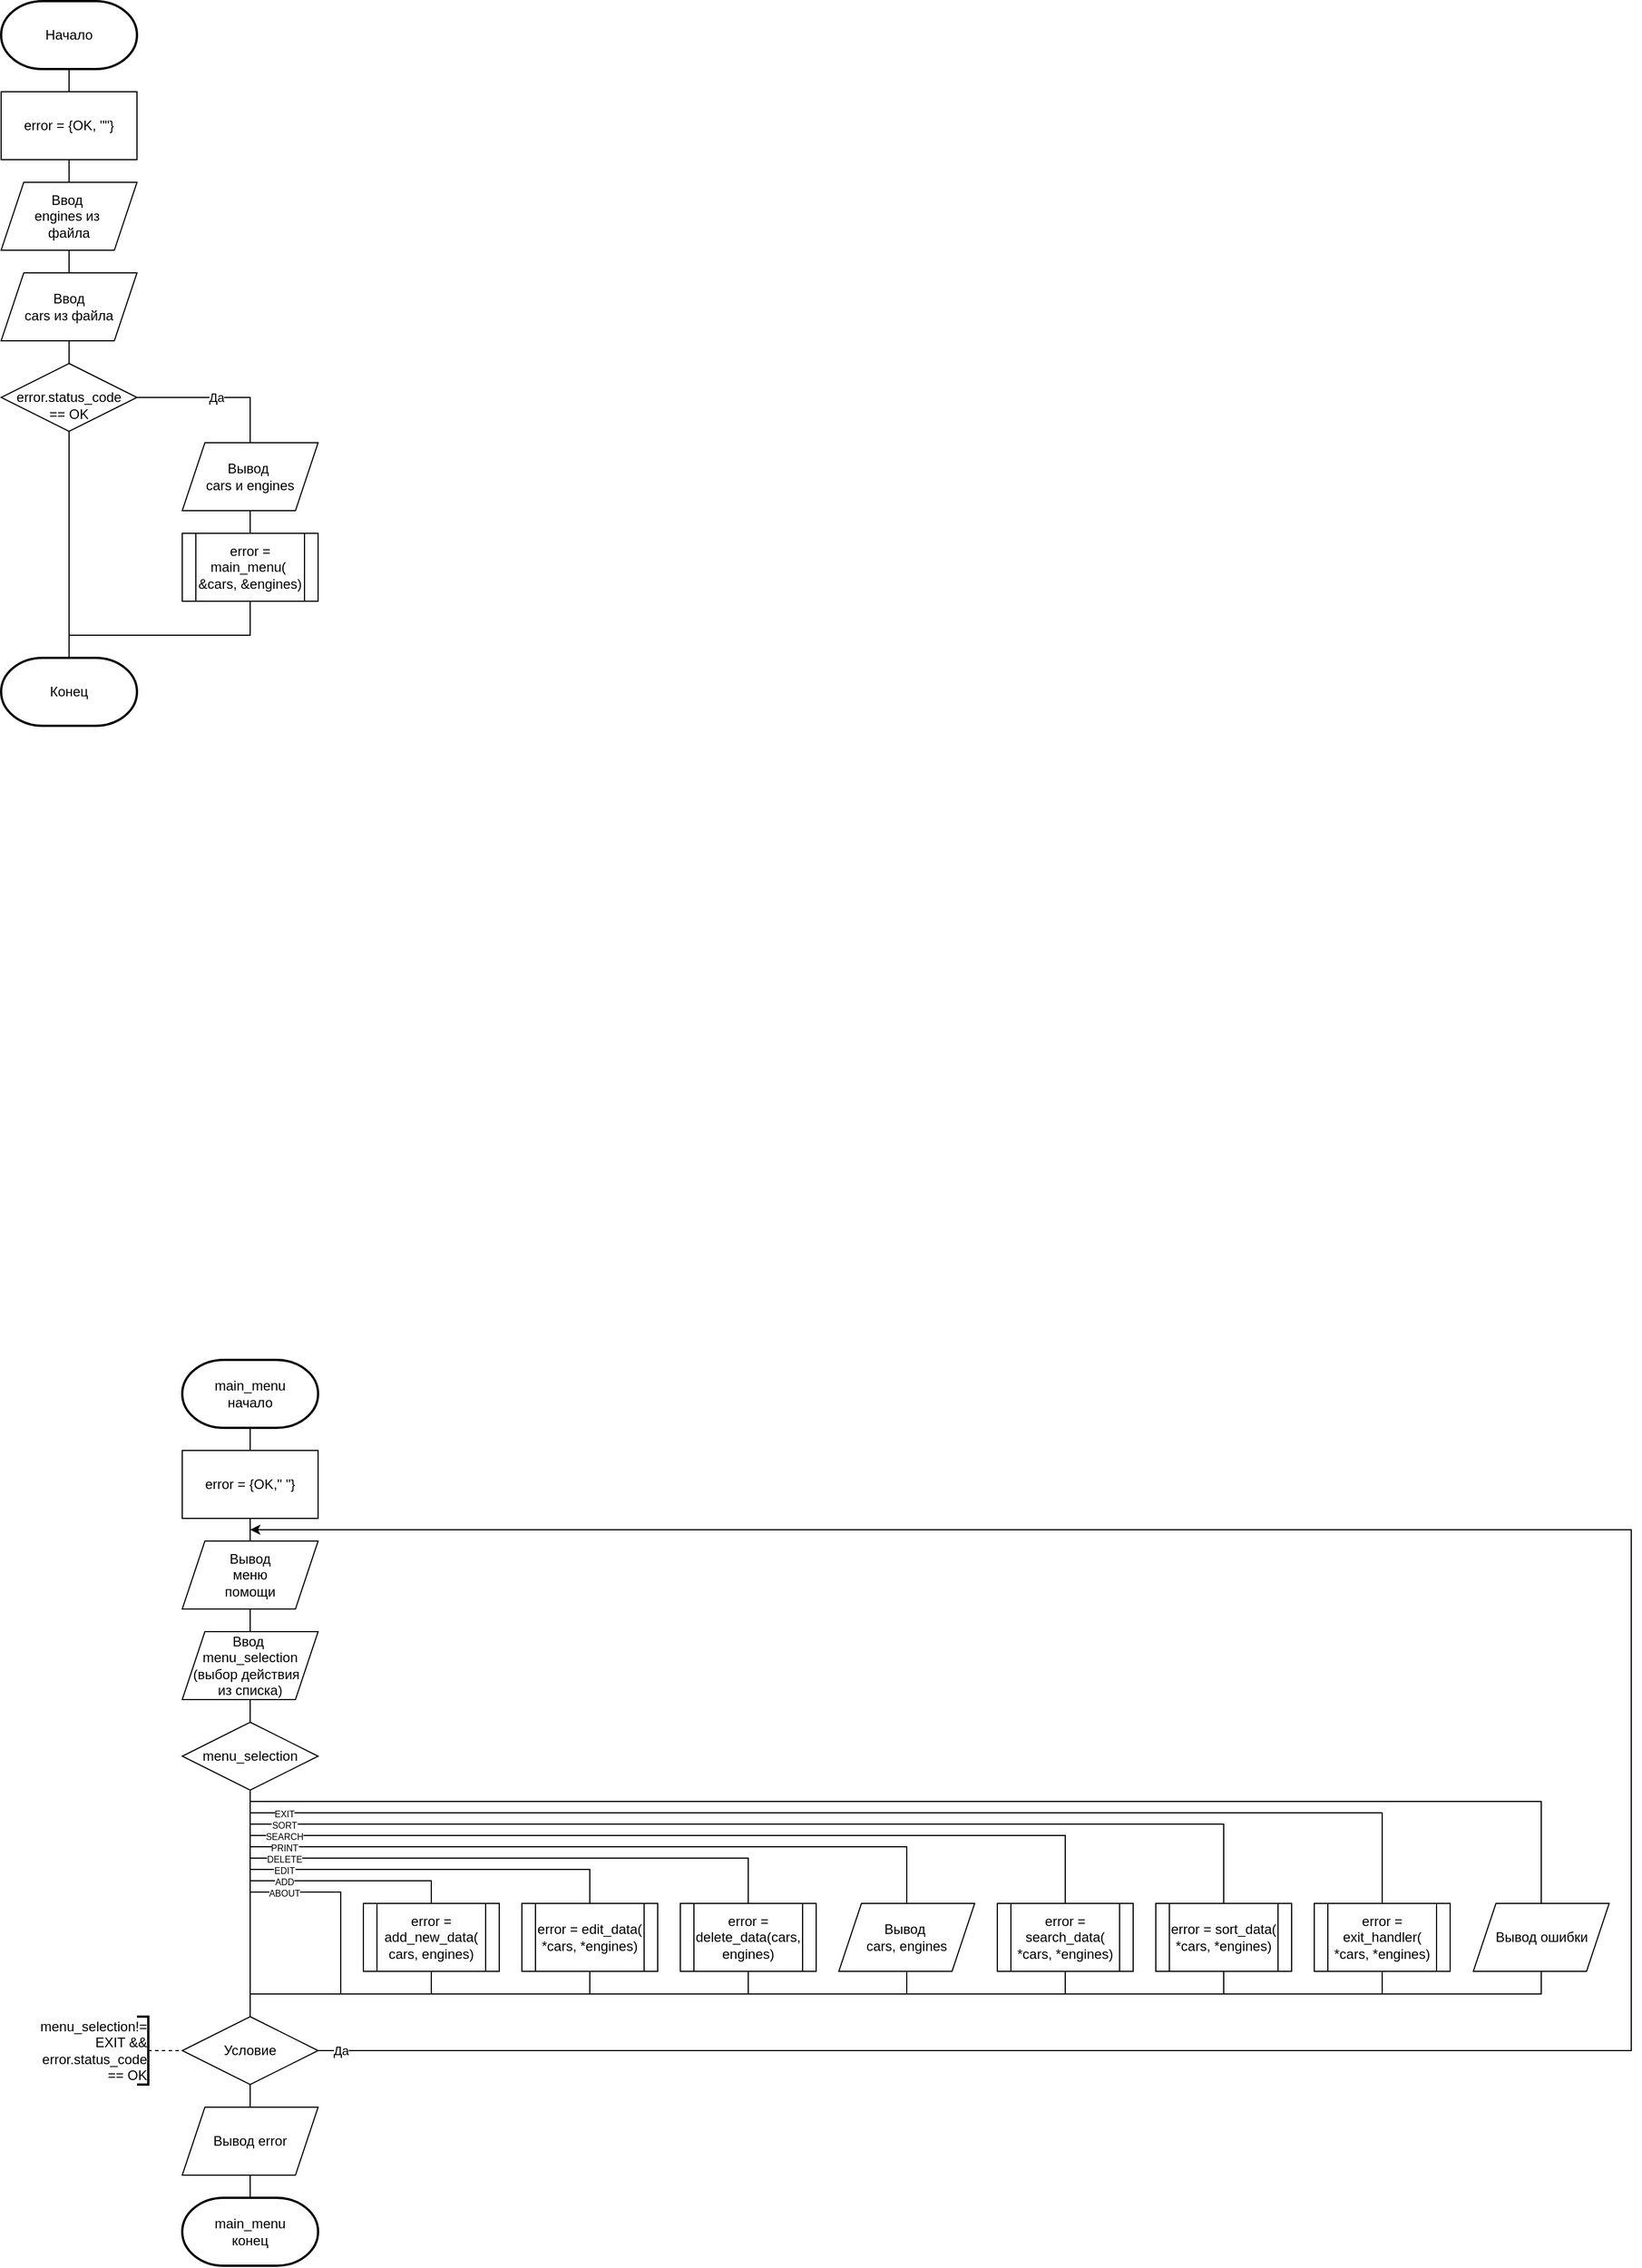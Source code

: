 <mxfile version="21.3.7" type="device">
  <diagram name="Страница 1" id="eczT8ZOic_N27SQ7KLjD">
    <mxGraphModel dx="1694" dy="964" grid="0" gridSize="10" guides="1" tooltips="1" connect="1" arrows="1" fold="1" page="0" pageScale="1" pageWidth="827" pageHeight="1169" math="0" shadow="0">
      <root>
        <mxCell id="0" />
        <mxCell id="1" parent="0" />
        <mxCell id="o0toH3FBeBLkS_F7yODT-1" value="Начало" style="strokeWidth=2;html=1;shape=mxgraph.flowchart.terminator;whiteSpace=wrap;" parent="1" vertex="1">
          <mxGeometry x="40" y="40" width="120" height="60" as="geometry" />
        </mxCell>
        <mxCell id="o0toH3FBeBLkS_F7yODT-2" value="" style="endArrow=none;html=1;rounded=0;edgeStyle=orthogonalEdgeStyle;entryX=0.5;entryY=1;entryDx=0;entryDy=0;entryPerimeter=0;exitX=0.5;exitY=0;exitDx=0;exitDy=0;" parent="1" source="o0toH3FBeBLkS_F7yODT-3" target="o0toH3FBeBLkS_F7yODT-1" edge="1">
          <mxGeometry width="50" height="50" relative="1" as="geometry">
            <mxPoint x="100" y="120" as="sourcePoint" />
            <mxPoint x="100" y="120" as="targetPoint" />
            <Array as="points" />
          </mxGeometry>
        </mxCell>
        <mxCell id="o0toH3FBeBLkS_F7yODT-3" value="error = {OK, &quot;&quot;}" style="rounded=0;whiteSpace=wrap;html=1;" parent="1" vertex="1">
          <mxGeometry x="40" y="120" width="120" height="60" as="geometry" />
        </mxCell>
        <mxCell id="o0toH3FBeBLkS_F7yODT-9" value="" style="endArrow=none;html=1;rounded=0;edgeStyle=orthogonalEdgeStyle;entryX=0.5;entryY=1;entryDx=0;entryDy=0;exitX=0.5;exitY=0;exitDx=0;exitDy=0;" parent="1" source="tT68EpgfivtJY7b6edRL-2" target="tT68EpgfivtJY7b6edRL-1" edge="1">
          <mxGeometry width="50" height="50" relative="1" as="geometry">
            <mxPoint x="100" y="280" as="sourcePoint" />
            <mxPoint x="260" y="340" as="targetPoint" />
            <Array as="points" />
          </mxGeometry>
        </mxCell>
        <mxCell id="o0toH3FBeBLkS_F7yODT-14" value="" style="endArrow=none;html=1;rounded=0;edgeStyle=orthogonalEdgeStyle;entryX=0.5;entryY=1;entryDx=0;entryDy=0;exitX=0.5;exitY=0;exitDx=0;exitDy=0;" parent="1" source="o0toH3FBeBLkS_F7yODT-20" target="tT68EpgfivtJY7b6edRL-2" edge="1">
          <mxGeometry width="50" height="50" relative="1" as="geometry">
            <mxPoint x="100" y="360" as="sourcePoint" />
            <mxPoint x="260" y="320" as="targetPoint" />
            <Array as="points">
              <mxPoint x="100" y="330" />
            </Array>
          </mxGeometry>
        </mxCell>
        <mxCell id="o0toH3FBeBLkS_F7yODT-20" value="&lt;br style=&quot;border-color: var(--border-color);&quot;&gt;error.status_code&lt;br style=&quot;border-color: var(--border-color);&quot;&gt;== OK" style="rhombus;whiteSpace=wrap;html=1;" parent="1" vertex="1">
          <mxGeometry x="40" y="360" width="120" height="60" as="geometry" />
        </mxCell>
        <mxCell id="o0toH3FBeBLkS_F7yODT-21" value="" style="endArrow=none;html=1;rounded=0;edgeStyle=orthogonalEdgeStyle;entryX=0.5;entryY=1;entryDx=0;entryDy=0;exitX=0.5;exitY=0;exitDx=0;exitDy=0;exitPerimeter=0;" parent="1" source="o0toH3FBeBLkS_F7yODT-27" target="o0toH3FBeBLkS_F7yODT-20" edge="1">
          <mxGeometry width="50" height="50" relative="1" as="geometry">
            <mxPoint x="100" y="440" as="sourcePoint" />
            <mxPoint x="140" y="460" as="targetPoint" />
            <Array as="points" />
          </mxGeometry>
        </mxCell>
        <mxCell id="o0toH3FBeBLkS_F7yODT-22" value="Да" style="endArrow=none;html=1;rounded=0;edgeStyle=orthogonalEdgeStyle;entryX=1;entryY=0.5;entryDx=0;entryDy=0;exitX=0.5;exitY=0;exitDx=0;exitDy=0;" parent="1" source="tT68EpgfivtJY7b6edRL-3" target="o0toH3FBeBLkS_F7yODT-20" edge="1">
          <mxGeometry width="50" height="50" relative="1" as="geometry">
            <mxPoint x="420" y="440" as="sourcePoint" />
            <mxPoint x="240" y="420" as="targetPoint" />
            <Array as="points">
              <mxPoint x="260" y="390" />
            </Array>
          </mxGeometry>
        </mxCell>
        <mxCell id="o0toH3FBeBLkS_F7yODT-24" value="" style="endArrow=none;html=1;rounded=0;edgeStyle=orthogonalEdgeStyle;entryX=0.5;entryY=1;entryDx=0;entryDy=0;exitX=0.5;exitY=0;exitDx=0;exitDy=0;" parent="1" source="o0toH3FBeBLkS_F7yODT-25" target="tT68EpgfivtJY7b6edRL-3" edge="1">
          <mxGeometry width="50" height="50" relative="1" as="geometry">
            <mxPoint x="260" y="510" as="sourcePoint" />
            <mxPoint x="260" y="490" as="targetPoint" />
            <Array as="points" />
          </mxGeometry>
        </mxCell>
        <mxCell id="o0toH3FBeBLkS_F7yODT-25" value="error = main_menu(&amp;nbsp;&lt;br style=&quot;border-color: var(--border-color); text-align: right;&quot;&gt;&lt;span style=&quot;text-align: right;&quot;&gt;&amp;amp;cars, &amp;amp;engines)&lt;/span&gt;" style="shape=process;whiteSpace=wrap;html=1;backgroundOutline=1;" parent="1" vertex="1">
          <mxGeometry x="200" y="510" width="120" height="60" as="geometry" />
        </mxCell>
        <mxCell id="o0toH3FBeBLkS_F7yODT-26" value="" style="endArrow=none;html=1;rounded=0;edgeStyle=orthogonalEdgeStyle;entryX=0.5;entryY=1;entryDx=0;entryDy=0;exitX=0.5;exitY=0;exitDx=0;exitDy=0;exitPerimeter=0;" parent="1" source="o0toH3FBeBLkS_F7yODT-27" target="o0toH3FBeBLkS_F7yODT-25" edge="1">
          <mxGeometry width="50" height="50" relative="1" as="geometry">
            <mxPoint x="260" y="600" as="sourcePoint" />
            <mxPoint x="270" y="590" as="targetPoint" />
            <Array as="points">
              <mxPoint x="100" y="600" />
              <mxPoint x="260" y="600" />
            </Array>
          </mxGeometry>
        </mxCell>
        <mxCell id="o0toH3FBeBLkS_F7yODT-27" value="Конец" style="strokeWidth=2;html=1;shape=mxgraph.flowchart.terminator;whiteSpace=wrap;" parent="1" vertex="1">
          <mxGeometry x="40" y="620" width="120" height="60" as="geometry" />
        </mxCell>
        <mxCell id="o0toH3FBeBLkS_F7yODT-39" value="main_menu&lt;br&gt;начало" style="strokeWidth=2;html=1;shape=mxgraph.flowchart.terminator;whiteSpace=wrap;" parent="1" vertex="1">
          <mxGeometry x="200" y="1240" width="120" height="60" as="geometry" />
        </mxCell>
        <mxCell id="o0toH3FBeBLkS_F7yODT-40" value="" style="endArrow=none;html=1;rounded=0;edgeStyle=orthogonalEdgeStyle;entryX=0.5;entryY=1;entryDx=0;entryDy=0;entryPerimeter=0;exitX=0.5;exitY=0;exitDx=0;exitDy=0;" parent="1" source="o0toH3FBeBLkS_F7yODT-41" target="o0toH3FBeBLkS_F7yODT-39" edge="1">
          <mxGeometry width="50" height="50" relative="1" as="geometry">
            <mxPoint x="260" y="1320" as="sourcePoint" />
            <mxPoint x="260" y="1320" as="targetPoint" />
            <Array as="points" />
          </mxGeometry>
        </mxCell>
        <mxCell id="o0toH3FBeBLkS_F7yODT-41" value="error = {OK,&quot; &quot;}" style="rounded=0;whiteSpace=wrap;html=1;" parent="1" vertex="1">
          <mxGeometry x="200" y="1320" width="120" height="60" as="geometry" />
        </mxCell>
        <mxCell id="o0toH3FBeBLkS_F7yODT-42" value="" style="endArrow=none;html=1;rounded=0;edgeStyle=orthogonalEdgeStyle;entryX=0.5;entryY=1;entryDx=0;entryDy=0;exitX=0.5;exitY=0;exitDx=0;exitDy=0;" parent="1" source="1FV48D-tviv1m5VT_ewc-2" target="o0toH3FBeBLkS_F7yODT-41" edge="1">
          <mxGeometry width="50" height="50" relative="1" as="geometry">
            <mxPoint x="260" y="1400" as="sourcePoint" />
            <mxPoint x="310" y="1410" as="targetPoint" />
            <Array as="points" />
          </mxGeometry>
        </mxCell>
        <mxCell id="o0toH3FBeBLkS_F7yODT-44" value="" style="endArrow=none;html=1;rounded=0;edgeStyle=orthogonalEdgeStyle;entryX=0.5;entryY=1;entryDx=0;entryDy=0;exitX=0.5;exitY=0;exitDx=0;exitDy=0;exitPerimeter=0;" parent="1" source="o0toH3FBeBLkS_F7yODT-45" target="1FV48D-tviv1m5VT_ewc-2" edge="1">
          <mxGeometry width="50" height="50" relative="1" as="geometry">
            <mxPoint x="260" y="1480" as="sourcePoint" />
            <mxPoint x="260" y="1460" as="targetPoint" />
            <Array as="points" />
          </mxGeometry>
        </mxCell>
        <mxCell id="o0toH3FBeBLkS_F7yODT-45" value="Ввод&amp;nbsp;&lt;br&gt;menu_selection&lt;br&gt;(выбор действия&amp;nbsp;&amp;nbsp;&lt;br&gt;из списка)" style="shape=parallelogram;perimeter=parallelogramPerimeter;whiteSpace=wrap;html=1;fixedSize=1;" parent="1" vertex="1">
          <mxGeometry x="200" y="1480" width="120" height="60" as="geometry" />
        </mxCell>
        <mxCell id="o0toH3FBeBLkS_F7yODT-46" value="" style="endArrow=none;html=1;rounded=0;edgeStyle=orthogonalEdgeStyle;entryX=0.5;entryY=1;entryDx=0;entryDy=0;" parent="1" target="o0toH3FBeBLkS_F7yODT-45" edge="1">
          <mxGeometry width="50" height="50" relative="1" as="geometry">
            <mxPoint x="260" y="1560" as="sourcePoint" />
            <mxPoint x="270" y="1630" as="targetPoint" />
            <Array as="points">
              <mxPoint x="260" y="1550" />
              <mxPoint x="260" y="1550" />
            </Array>
          </mxGeometry>
        </mxCell>
        <mxCell id="o0toH3FBeBLkS_F7yODT-47" value="menu_selection" style="rhombus;whiteSpace=wrap;html=1;" parent="1" vertex="1">
          <mxGeometry x="200" y="1560" width="120" height="60" as="geometry" />
        </mxCell>
        <mxCell id="o0toH3FBeBLkS_F7yODT-48" value="" style="endArrow=none;html=1;rounded=0;edgeStyle=orthogonalEdgeStyle;entryX=0.5;entryY=1;entryDx=0;entryDy=0;exitX=0.5;exitY=0;exitDx=0;exitDy=0;" parent="1" source="o0toH3FBeBLkS_F7yODT-80" target="o0toH3FBeBLkS_F7yODT-47" edge="1">
          <mxGeometry width="50" height="50" relative="1" as="geometry">
            <mxPoint x="260" y="1820" as="sourcePoint" />
            <mxPoint x="300" y="1660" as="targetPoint" />
            <Array as="points" />
          </mxGeometry>
        </mxCell>
        <mxCell id="o0toH3FBeBLkS_F7yODT-53" value="&lt;font style=&quot;font-size: 12px;&quot;&gt;error = add_new_data(&lt;br&gt;cars, engines)&lt;/font&gt;" style="shape=process;whiteSpace=wrap;html=1;backgroundOutline=1;" parent="1" vertex="1">
          <mxGeometry x="360" y="1720" width="120" height="60" as="geometry" />
        </mxCell>
        <mxCell id="o0toH3FBeBLkS_F7yODT-54" value="" style="endArrow=none;html=1;rounded=0;edgeStyle=orthogonalEdgeStyle;entryX=0.5;entryY=1;entryDx=0;entryDy=0;exitX=0.5;exitY=0;exitDx=0;exitDy=0;" parent="1" source="o0toH3FBeBLkS_F7yODT-80" target="o0toH3FBeBLkS_F7yODT-53" edge="1">
          <mxGeometry width="50" height="50" relative="1" as="geometry">
            <mxPoint x="260" y="1820" as="sourcePoint" />
            <mxPoint x="430" y="1790" as="targetPoint" />
            <Array as="points">
              <mxPoint x="260" y="1800" />
              <mxPoint x="420" y="1800" />
            </Array>
          </mxGeometry>
        </mxCell>
        <mxCell id="o0toH3FBeBLkS_F7yODT-55" value="&lt;font style=&quot;font-size: 8px;&quot;&gt;ABOUT&lt;/font&gt;" style="endArrow=none;html=1;rounded=0;edgeStyle=orthogonalEdgeStyle;entryX=0.5;entryY=1;entryDx=0;entryDy=0;exitX=0.5;exitY=0;exitDx=0;exitDy=0;" parent="1" source="o0toH3FBeBLkS_F7yODT-80" target="o0toH3FBeBLkS_F7yODT-47" edge="1">
          <mxGeometry x="0.333" width="50" height="50" relative="1" as="geometry">
            <mxPoint x="260" y="1820" as="sourcePoint" />
            <mxPoint x="320" y="1660" as="targetPoint" />
            <Array as="points">
              <mxPoint x="260" y="1800" />
              <mxPoint x="340" y="1800" />
              <mxPoint x="340" y="1710" />
              <mxPoint x="260" y="1710" />
            </Array>
            <mxPoint as="offset" />
          </mxGeometry>
        </mxCell>
        <mxCell id="o0toH3FBeBLkS_F7yODT-56" value="&lt;font style=&quot;font-size: 12px;&quot;&gt;error = edit_data(&lt;br style=&quot;border-color: var(--border-color);&quot;&gt;*cars, *engines)&lt;/font&gt;" style="shape=process;whiteSpace=wrap;html=1;backgroundOutline=1;" parent="1" vertex="1">
          <mxGeometry x="500" y="1720" width="120" height="60" as="geometry" />
        </mxCell>
        <mxCell id="o0toH3FBeBLkS_F7yODT-57" value="" style="endArrow=none;html=1;rounded=0;edgeStyle=orthogonalEdgeStyle;entryX=0.5;entryY=1;entryDx=0;entryDy=0;exitX=0.5;exitY=0;exitDx=0;exitDy=0;" parent="1" source="o0toH3FBeBLkS_F7yODT-80" target="o0toH3FBeBLkS_F7yODT-56" edge="1">
          <mxGeometry width="50" height="50" relative="1" as="geometry">
            <mxPoint x="260" y="1820" as="sourcePoint" />
            <mxPoint x="570" y="1790" as="targetPoint" />
            <Array as="points">
              <mxPoint x="260" y="1800" />
              <mxPoint x="560" y="1800" />
            </Array>
          </mxGeometry>
        </mxCell>
        <mxCell id="o0toH3FBeBLkS_F7yODT-58" value="&lt;font style=&quot;font-size: 12px;&quot;&gt;error = delete_data(cars, engines)&lt;/font&gt;" style="shape=process;whiteSpace=wrap;html=1;backgroundOutline=1;" parent="1" vertex="1">
          <mxGeometry x="640" y="1720" width="120" height="60" as="geometry" />
        </mxCell>
        <mxCell id="o0toH3FBeBLkS_F7yODT-59" value="" style="endArrow=none;html=1;rounded=0;edgeStyle=orthogonalEdgeStyle;entryX=0.5;entryY=1;entryDx=0;entryDy=0;exitX=0.5;exitY=0;exitDx=0;exitDy=0;" parent="1" source="o0toH3FBeBLkS_F7yODT-80" target="o0toH3FBeBLkS_F7yODT-58" edge="1">
          <mxGeometry width="50" height="50" relative="1" as="geometry">
            <mxPoint x="260" y="1820" as="sourcePoint" />
            <mxPoint x="710" y="1790" as="targetPoint" />
            <Array as="points">
              <mxPoint x="260" y="1800" />
              <mxPoint x="700" y="1800" />
            </Array>
          </mxGeometry>
        </mxCell>
        <mxCell id="o0toH3FBeBLkS_F7yODT-61" value="" style="endArrow=none;html=1;rounded=0;edgeStyle=orthogonalEdgeStyle;entryX=0.5;entryY=1;entryDx=0;entryDy=0;exitX=0.5;exitY=0;exitDx=0;exitDy=0;" parent="1" source="o0toH3FBeBLkS_F7yODT-80" target="tT68EpgfivtJY7b6edRL-4" edge="1">
          <mxGeometry width="50" height="50" relative="1" as="geometry">
            <mxPoint x="260" y="1820" as="sourcePoint" />
            <mxPoint x="840" y="1780" as="targetPoint" />
            <Array as="points">
              <mxPoint x="260" y="1800" />
              <mxPoint x="840" y="1800" />
            </Array>
          </mxGeometry>
        </mxCell>
        <mxCell id="o0toH3FBeBLkS_F7yODT-62" value="&lt;font style=&quot;font-size: 12px;&quot;&gt;error = search_data(&lt;br style=&quot;border-color: var(--border-color);&quot;&gt;*cars, *engines)&lt;/font&gt;" style="shape=process;whiteSpace=wrap;html=1;backgroundOutline=1;" parent="1" vertex="1">
          <mxGeometry x="920" y="1720" width="120" height="60" as="geometry" />
        </mxCell>
        <mxCell id="o0toH3FBeBLkS_F7yODT-63" value="" style="endArrow=none;html=1;rounded=0;edgeStyle=orthogonalEdgeStyle;entryX=0.5;entryY=1;entryDx=0;entryDy=0;exitX=0.5;exitY=0;exitDx=0;exitDy=0;" parent="1" source="o0toH3FBeBLkS_F7yODT-80" target="o0toH3FBeBLkS_F7yODT-62" edge="1">
          <mxGeometry width="50" height="50" relative="1" as="geometry">
            <mxPoint x="260" y="1820" as="sourcePoint" />
            <mxPoint x="990" y="1790" as="targetPoint" />
            <Array as="points">
              <mxPoint x="260" y="1800" />
              <mxPoint x="980" y="1800" />
            </Array>
          </mxGeometry>
        </mxCell>
        <mxCell id="o0toH3FBeBLkS_F7yODT-64" value="&lt;font style=&quot;font-size: 12px;&quot;&gt;error = sort_data(&lt;br style=&quot;border-color: var(--border-color);&quot;&gt;*cars, *engines)&lt;/font&gt;" style="shape=process;whiteSpace=wrap;html=1;backgroundOutline=1;" parent="1" vertex="1">
          <mxGeometry x="1060" y="1720" width="120" height="60" as="geometry" />
        </mxCell>
        <mxCell id="o0toH3FBeBLkS_F7yODT-65" value="" style="endArrow=none;html=1;rounded=0;edgeStyle=orthogonalEdgeStyle;entryX=0.5;entryY=1;entryDx=0;entryDy=0;exitX=0.5;exitY=0;exitDx=0;exitDy=0;" parent="1" source="o0toH3FBeBLkS_F7yODT-80" target="o0toH3FBeBLkS_F7yODT-64" edge="1">
          <mxGeometry width="50" height="50" relative="1" as="geometry">
            <mxPoint x="260" y="1820" as="sourcePoint" />
            <mxPoint x="1130" y="1790" as="targetPoint" />
            <Array as="points">
              <mxPoint x="260" y="1800" />
              <mxPoint x="1120" y="1800" />
            </Array>
          </mxGeometry>
        </mxCell>
        <mxCell id="o0toH3FBeBLkS_F7yODT-66" value="&lt;font style=&quot;font-size: 12px;&quot;&gt;error = exit_handler(&lt;br style=&quot;border-color: var(--border-color);&quot;&gt;*cars, *engines)&lt;/font&gt;" style="shape=process;whiteSpace=wrap;html=1;backgroundOutline=1;" parent="1" vertex="1">
          <mxGeometry x="1200" y="1720" width="120" height="60" as="geometry" />
        </mxCell>
        <mxCell id="o0toH3FBeBLkS_F7yODT-67" value="" style="endArrow=none;html=1;rounded=0;edgeStyle=orthogonalEdgeStyle;entryX=0.5;entryY=1;entryDx=0;entryDy=0;exitX=0.5;exitY=0;exitDx=0;exitDy=0;" parent="1" source="o0toH3FBeBLkS_F7yODT-80" target="o0toH3FBeBLkS_F7yODT-66" edge="1">
          <mxGeometry width="50" height="50" relative="1" as="geometry">
            <mxPoint x="260" y="1820" as="sourcePoint" />
            <mxPoint x="1270" y="1790" as="targetPoint" />
            <Array as="points">
              <mxPoint x="260" y="1800" />
              <mxPoint x="1260" y="1800" />
            </Array>
          </mxGeometry>
        </mxCell>
        <mxCell id="o0toH3FBeBLkS_F7yODT-68" value="&lt;font style=&quot;font-size: 12px;&quot;&gt;Вывод ошибки&lt;/font&gt;" style="shape=parallelogram;perimeter=parallelogramPerimeter;whiteSpace=wrap;html=1;fixedSize=1;" parent="1" vertex="1">
          <mxGeometry x="1340.5" y="1720" width="120" height="60" as="geometry" />
        </mxCell>
        <mxCell id="o0toH3FBeBLkS_F7yODT-69" value="" style="endArrow=none;html=1;rounded=0;edgeStyle=orthogonalEdgeStyle;entryX=0.5;entryY=1;entryDx=0;entryDy=0;exitX=0.5;exitY=0;exitDx=0;exitDy=0;" parent="1" source="o0toH3FBeBLkS_F7yODT-80" target="o0toH3FBeBLkS_F7yODT-68" edge="1">
          <mxGeometry width="50" height="50" relative="1" as="geometry">
            <mxPoint x="260" y="1820" as="sourcePoint" />
            <mxPoint x="1410.5" y="1870" as="targetPoint" />
            <Array as="points">
              <mxPoint x="260" y="1800" />
              <mxPoint x="1401" y="1800" />
            </Array>
          </mxGeometry>
        </mxCell>
        <mxCell id="o0toH3FBeBLkS_F7yODT-70" value="&lt;font style=&quot;font-size: 8px;&quot;&gt;ADD&lt;/font&gt;" style="endArrow=none;html=1;rounded=0;edgeStyle=orthogonalEdgeStyle;entryX=0.5;entryY=1;entryDx=0;entryDy=0;exitX=0.5;exitY=0;exitDx=0;exitDy=0;" parent="1" source="o0toH3FBeBLkS_F7yODT-53" target="o0toH3FBeBLkS_F7yODT-47" edge="1">
          <mxGeometry x="0.154" width="50" height="50" relative="1" as="geometry">
            <mxPoint x="560" y="1570" as="sourcePoint" />
            <mxPoint x="610" y="1520" as="targetPoint" />
            <Array as="points">
              <mxPoint x="420" y="1700" />
              <mxPoint x="260" y="1700" />
            </Array>
            <mxPoint as="offset" />
          </mxGeometry>
        </mxCell>
        <mxCell id="o0toH3FBeBLkS_F7yODT-71" value="&lt;font style=&quot;font-size: 8px;&quot;&gt;EDIT&lt;/font&gt;" style="endArrow=none;html=1;rounded=0;edgeStyle=orthogonalEdgeStyle;entryX=0.5;entryY=1;entryDx=0;entryDy=0;exitX=0.5;exitY=0;exitDx=0;exitDy=0;" parent="1" source="o0toH3FBeBLkS_F7yODT-56" target="o0toH3FBeBLkS_F7yODT-47" edge="1">
          <mxGeometry x="0.5" width="50" height="50" relative="1" as="geometry">
            <mxPoint x="550" y="1670" as="sourcePoint" />
            <mxPoint x="600" y="1620" as="targetPoint" />
            <Array as="points">
              <mxPoint x="560" y="1690" />
              <mxPoint x="260" y="1690" />
            </Array>
            <mxPoint as="offset" />
          </mxGeometry>
        </mxCell>
        <mxCell id="o0toH3FBeBLkS_F7yODT-72" value="&lt;font style=&quot;font-size: 8px;&quot;&gt;DELETE&lt;/font&gt;" style="endArrow=none;html=1;rounded=0;edgeStyle=orthogonalEdgeStyle;entryX=0.5;entryY=1;entryDx=0;entryDy=0;exitX=0.5;exitY=0;exitDx=0;exitDy=0;" parent="1" source="o0toH3FBeBLkS_F7yODT-58" target="o0toH3FBeBLkS_F7yODT-47" edge="1">
          <mxGeometry x="0.667" width="50" height="50" relative="1" as="geometry">
            <mxPoint x="620" y="1690" as="sourcePoint" />
            <mxPoint x="670" y="1640" as="targetPoint" />
            <Array as="points">
              <mxPoint x="700" y="1680" />
              <mxPoint x="260" y="1680" />
            </Array>
            <mxPoint as="offset" />
          </mxGeometry>
        </mxCell>
        <mxCell id="o0toH3FBeBLkS_F7yODT-73" value="" style="endArrow=none;html=1;rounded=0;edgeStyle=orthogonalEdgeStyle;exitX=0.5;exitY=0;exitDx=0;exitDy=0;entryX=0.5;entryY=1;entryDx=0;entryDy=0;" parent="1" source="o0toH3FBeBLkS_F7yODT-68" target="o0toH3FBeBLkS_F7yODT-47" edge="1">
          <mxGeometry width="50" height="50" relative="1" as="geometry">
            <mxPoint x="1080" y="1580" as="sourcePoint" />
            <mxPoint x="1130" y="1530" as="targetPoint" />
            <Array as="points">
              <mxPoint x="1401" y="1630" />
              <mxPoint x="260" y="1630" />
            </Array>
          </mxGeometry>
        </mxCell>
        <mxCell id="o0toH3FBeBLkS_F7yODT-74" value="&lt;font style=&quot;font-size: 8px;&quot;&gt;PRINT&lt;/font&gt;" style="endArrow=none;html=1;rounded=0;edgeStyle=orthogonalEdgeStyle;entryX=0.5;entryY=1;entryDx=0;entryDy=0;exitX=0.5;exitY=0;exitDx=0;exitDy=0;" parent="1" source="tT68EpgfivtJY7b6edRL-4" target="o0toH3FBeBLkS_F7yODT-47" edge="1">
          <mxGeometry x="0.765" width="50" height="50" relative="1" as="geometry">
            <mxPoint x="840" y="1720" as="sourcePoint" />
            <mxPoint x="710" y="1370" as="targetPoint" />
            <mxPoint as="offset" />
          </mxGeometry>
        </mxCell>
        <mxCell id="o0toH3FBeBLkS_F7yODT-75" value="&lt;font style=&quot;font-size: 8px;&quot;&gt;SEARCH&lt;/font&gt;" style="endArrow=none;html=1;rounded=0;edgeStyle=orthogonalEdgeStyle;entryX=0.5;entryY=1;entryDx=0;entryDy=0;exitX=0.5;exitY=0;exitDx=0;exitDy=0;" parent="1" source="o0toH3FBeBLkS_F7yODT-62" target="o0toH3FBeBLkS_F7yODT-47" edge="1">
          <mxGeometry x="0.829" width="50" height="50" relative="1" as="geometry">
            <mxPoint x="500" y="1480" as="sourcePoint" />
            <mxPoint x="550" y="1430" as="targetPoint" />
            <Array as="points">
              <mxPoint x="980" y="1660" />
              <mxPoint x="260" y="1660" />
            </Array>
            <mxPoint as="offset" />
          </mxGeometry>
        </mxCell>
        <mxCell id="o0toH3FBeBLkS_F7yODT-76" value="&lt;font style=&quot;font-size: 8px;&quot;&gt;SORT&lt;/font&gt;" style="endArrow=none;html=1;rounded=0;edgeStyle=orthogonalEdgeStyle;entryX=0.5;entryY=1;entryDx=0;entryDy=0;exitX=0.5;exitY=0;exitDx=0;exitDy=0;" parent="1" source="o0toH3FBeBLkS_F7yODT-64" target="o0toH3FBeBLkS_F7yODT-47" edge="1">
          <mxGeometry x="0.875" width="50" height="50" relative="1" as="geometry">
            <mxPoint x="580" y="1500" as="sourcePoint" />
            <mxPoint x="630" y="1450" as="targetPoint" />
            <Array as="points">
              <mxPoint x="1120" y="1650" />
              <mxPoint x="260" y="1650" />
            </Array>
            <mxPoint as="offset" />
          </mxGeometry>
        </mxCell>
        <mxCell id="o0toH3FBeBLkS_F7yODT-77" value="&lt;font style=&quot;font-size: 8px;&quot;&gt;EXIT&lt;/font&gt;" style="endArrow=none;html=1;rounded=0;edgeStyle=orthogonalEdgeStyle;entryX=0.5;entryY=1;entryDx=0;entryDy=0;exitX=0.5;exitY=0;exitDx=0;exitDy=0;" parent="1" source="o0toH3FBeBLkS_F7yODT-66" target="o0toH3FBeBLkS_F7yODT-47" edge="1">
          <mxGeometry x="0.909" width="50" height="50" relative="1" as="geometry">
            <mxPoint x="710" y="1540" as="sourcePoint" />
            <mxPoint x="760" y="1490" as="targetPoint" />
            <Array as="points">
              <mxPoint x="1260" y="1640" />
              <mxPoint x="260" y="1640" />
            </Array>
            <mxPoint as="offset" />
          </mxGeometry>
        </mxCell>
        <mxCell id="o0toH3FBeBLkS_F7yODT-80" value="Условие" style="rhombus;whiteSpace=wrap;html=1;" parent="1" vertex="1">
          <mxGeometry x="200" y="1820" width="120" height="60" as="geometry" />
        </mxCell>
        <mxCell id="o0toH3FBeBLkS_F7yODT-81" value="" style="endArrow=none;html=1;rounded=0;edgeStyle=orthogonalEdgeStyle;entryX=0.5;entryY=1;entryDx=0;entryDy=0;exitX=0.5;exitY=0;exitDx=0;exitDy=0;" parent="1" source="o0toH3FBeBLkS_F7yODT-84" target="o0toH3FBeBLkS_F7yODT-80" edge="1">
          <mxGeometry width="50" height="50" relative="1" as="geometry">
            <mxPoint x="260" y="1900" as="sourcePoint" />
            <mxPoint x="300" y="1920" as="targetPoint" />
            <Array as="points" />
          </mxGeometry>
        </mxCell>
        <mxCell id="o0toH3FBeBLkS_F7yODT-82" value="Да" style="endArrow=none;html=1;rounded=0;edgeStyle=orthogonalEdgeStyle;entryX=1;entryY=0.5;entryDx=0;entryDy=0;startArrow=classic;startFill=1;" parent="1" target="o0toH3FBeBLkS_F7yODT-80" edge="1">
          <mxGeometry x="0.986" width="50" height="50" relative="1" as="geometry">
            <mxPoint x="260" y="1390" as="sourcePoint" />
            <mxPoint x="400" y="1960" as="targetPoint" />
            <Array as="points">
              <mxPoint x="1480" y="1390" />
              <mxPoint x="1480" y="1850" />
            </Array>
            <mxPoint as="offset" />
          </mxGeometry>
        </mxCell>
        <mxCell id="o0toH3FBeBLkS_F7yODT-84" value="Вывод error" style="shape=parallelogram;perimeter=parallelogramPerimeter;whiteSpace=wrap;html=1;fixedSize=1;" parent="1" vertex="1">
          <mxGeometry x="200" y="1900" width="120" height="60" as="geometry" />
        </mxCell>
        <mxCell id="o0toH3FBeBLkS_F7yODT-85" value="" style="endArrow=none;html=1;rounded=0;edgeStyle=orthogonalEdgeStyle;entryX=0.5;entryY=1;entryDx=0;entryDy=0;exitX=0.5;exitY=0;exitDx=0;exitDy=0;exitPerimeter=0;" parent="1" source="o0toH3FBeBLkS_F7yODT-86" target="o0toH3FBeBLkS_F7yODT-84" edge="1">
          <mxGeometry width="50" height="50" relative="1" as="geometry">
            <mxPoint x="260" y="1980" as="sourcePoint" />
            <mxPoint x="270" y="2050" as="targetPoint" />
            <Array as="points" />
          </mxGeometry>
        </mxCell>
        <mxCell id="o0toH3FBeBLkS_F7yODT-86" value="main_menu&lt;br style=&quot;border-color: var(--border-color);&quot;&gt;конец" style="strokeWidth=2;html=1;shape=mxgraph.flowchart.terminator;whiteSpace=wrap;" parent="1" vertex="1">
          <mxGeometry x="200" y="1980" width="120" height="60" as="geometry" />
        </mxCell>
        <mxCell id="o0toH3FBeBLkS_F7yODT-88" value="menu_selection!=&lt;br style=&quot;border-color: var(--border-color); text-align: center;&quot;&gt;&lt;span style=&quot;text-align: center;&quot;&gt;EXIT &amp;amp;&amp;amp; &lt;br&gt;error.status_code&lt;br&gt;&amp;nbsp;== OK&lt;/span&gt;" style="strokeWidth=2;html=1;shape=mxgraph.flowchart.annotation_1;align=right;pointerEvents=1;direction=west;" parent="1" vertex="1">
          <mxGeometry x="160" y="1820" width="10" height="60" as="geometry" />
        </mxCell>
        <mxCell id="o0toH3FBeBLkS_F7yODT-89" value="" style="endArrow=none;dashed=1;html=1;rounded=0;edgeStyle=orthogonalEdgeStyle;exitX=0;exitY=0.5;exitDx=0;exitDy=0;exitPerimeter=0;entryX=0;entryY=0.5;entryDx=0;entryDy=0;" parent="1" source="o0toH3FBeBLkS_F7yODT-88" target="o0toH3FBeBLkS_F7yODT-80" edge="1">
          <mxGeometry width="50" height="50" relative="1" as="geometry">
            <mxPoint x="230" y="1930" as="sourcePoint" />
            <mxPoint x="190" y="1820" as="targetPoint" />
            <Array as="points" />
          </mxGeometry>
        </mxCell>
        <mxCell id="1FV48D-tviv1m5VT_ewc-2" value="Вывод&lt;br style=&quot;border-color: var(--border-color);&quot;&gt;меню&lt;br style=&quot;border-color: var(--border-color);&quot;&gt;помощи" style="shape=parallelogram;perimeter=parallelogramPerimeter;whiteSpace=wrap;html=1;fixedSize=1;" parent="1" vertex="1">
          <mxGeometry x="200" y="1400" width="120" height="60" as="geometry" />
        </mxCell>
        <mxCell id="tT68EpgfivtJY7b6edRL-1" value="Ввод&amp;nbsp;&lt;br&gt;engines из&amp;nbsp;&lt;br&gt;файла" style="shape=parallelogram;perimeter=parallelogramPerimeter;whiteSpace=wrap;html=1;fixedSize=1;" parent="1" vertex="1">
          <mxGeometry x="40" y="200" width="120" height="60" as="geometry" />
        </mxCell>
        <mxCell id="tT68EpgfivtJY7b6edRL-2" value="Ввод&lt;br&gt;cars из файла" style="shape=parallelogram;perimeter=parallelogramPerimeter;whiteSpace=wrap;html=1;fixedSize=1;" parent="1" vertex="1">
          <mxGeometry x="40" y="280" width="120" height="60" as="geometry" />
        </mxCell>
        <mxCell id="tT68EpgfivtJY7b6edRL-3" value="Вывод&amp;nbsp;&lt;br&gt;cars и engines" style="shape=parallelogram;perimeter=parallelogramPerimeter;whiteSpace=wrap;html=1;fixedSize=1;" parent="1" vertex="1">
          <mxGeometry x="200" y="430" width="120" height="60" as="geometry" />
        </mxCell>
        <mxCell id="tT68EpgfivtJY7b6edRL-4" value="Вывод&amp;nbsp;&lt;br&gt;cars, engines" style="shape=parallelogram;perimeter=parallelogramPerimeter;whiteSpace=wrap;html=1;fixedSize=1;" parent="1" vertex="1">
          <mxGeometry x="780" y="1720" width="120" height="60" as="geometry" />
        </mxCell>
        <mxCell id="v2GG7MBanvN9S-_3qVNu-2" value="" style="endArrow=none;html=1;rounded=0;entryX=0.5;entryY=1;entryDx=0;entryDy=0;exitX=0.5;exitY=0;exitDx=0;exitDy=0;edgeStyle=orthogonalEdgeStyle;" edge="1" parent="1" source="tT68EpgfivtJY7b6edRL-1" target="o0toH3FBeBLkS_F7yODT-3">
          <mxGeometry width="50" height="50" relative="1" as="geometry">
            <mxPoint x="320" y="290" as="sourcePoint" />
            <mxPoint x="370" y="240" as="targetPoint" />
          </mxGeometry>
        </mxCell>
      </root>
    </mxGraphModel>
  </diagram>
</mxfile>
